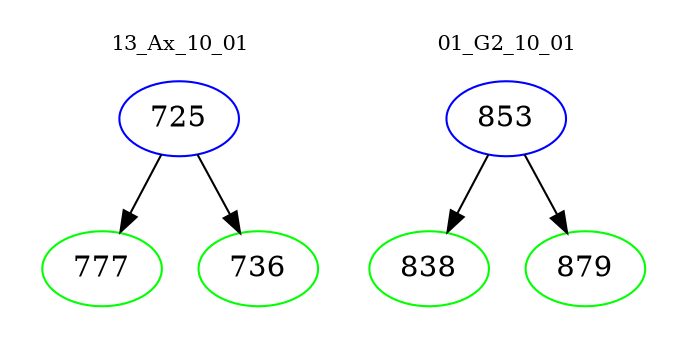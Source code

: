 digraph{
subgraph cluster_0 {
color = white
label = "13_Ax_10_01";
fontsize=10;
T0_725 [label="725", color="blue"]
T0_725 -> T0_777 [color="black"]
T0_777 [label="777", color="green"]
T0_725 -> T0_736 [color="black"]
T0_736 [label="736", color="green"]
}
subgraph cluster_1 {
color = white
label = "01_G2_10_01";
fontsize=10;
T1_853 [label="853", color="blue"]
T1_853 -> T1_838 [color="black"]
T1_838 [label="838", color="green"]
T1_853 -> T1_879 [color="black"]
T1_879 [label="879", color="green"]
}
}
